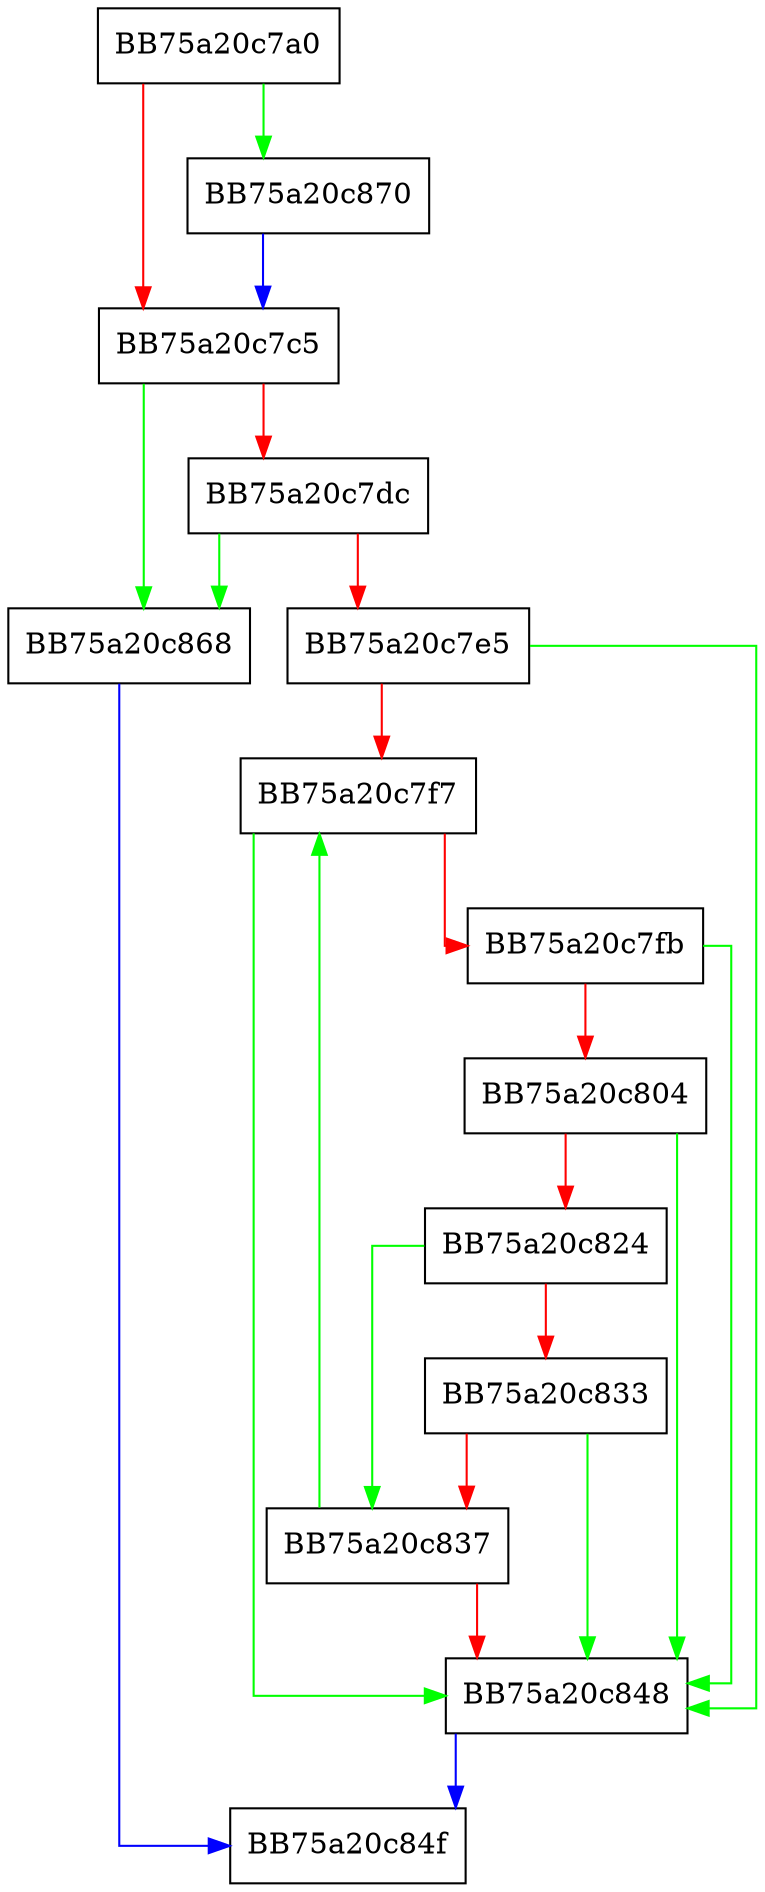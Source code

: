 digraph FillFATMap {
  node [shape="box"];
  graph [splines=ortho];
  BB75a20c7a0 -> BB75a20c870 [color="green"];
  BB75a20c7a0 -> BB75a20c7c5 [color="red"];
  BB75a20c7c5 -> BB75a20c868 [color="green"];
  BB75a20c7c5 -> BB75a20c7dc [color="red"];
  BB75a20c7dc -> BB75a20c868 [color="green"];
  BB75a20c7dc -> BB75a20c7e5 [color="red"];
  BB75a20c7e5 -> BB75a20c848 [color="green"];
  BB75a20c7e5 -> BB75a20c7f7 [color="red"];
  BB75a20c7f7 -> BB75a20c848 [color="green"];
  BB75a20c7f7 -> BB75a20c7fb [color="red"];
  BB75a20c7fb -> BB75a20c848 [color="green"];
  BB75a20c7fb -> BB75a20c804 [color="red"];
  BB75a20c804 -> BB75a20c848 [color="green"];
  BB75a20c804 -> BB75a20c824 [color="red"];
  BB75a20c824 -> BB75a20c837 [color="green"];
  BB75a20c824 -> BB75a20c833 [color="red"];
  BB75a20c833 -> BB75a20c848 [color="green"];
  BB75a20c833 -> BB75a20c837 [color="red"];
  BB75a20c837 -> BB75a20c7f7 [color="green"];
  BB75a20c837 -> BB75a20c848 [color="red"];
  BB75a20c848 -> BB75a20c84f [color="blue"];
  BB75a20c868 -> BB75a20c84f [color="blue"];
  BB75a20c870 -> BB75a20c7c5 [color="blue"];
}